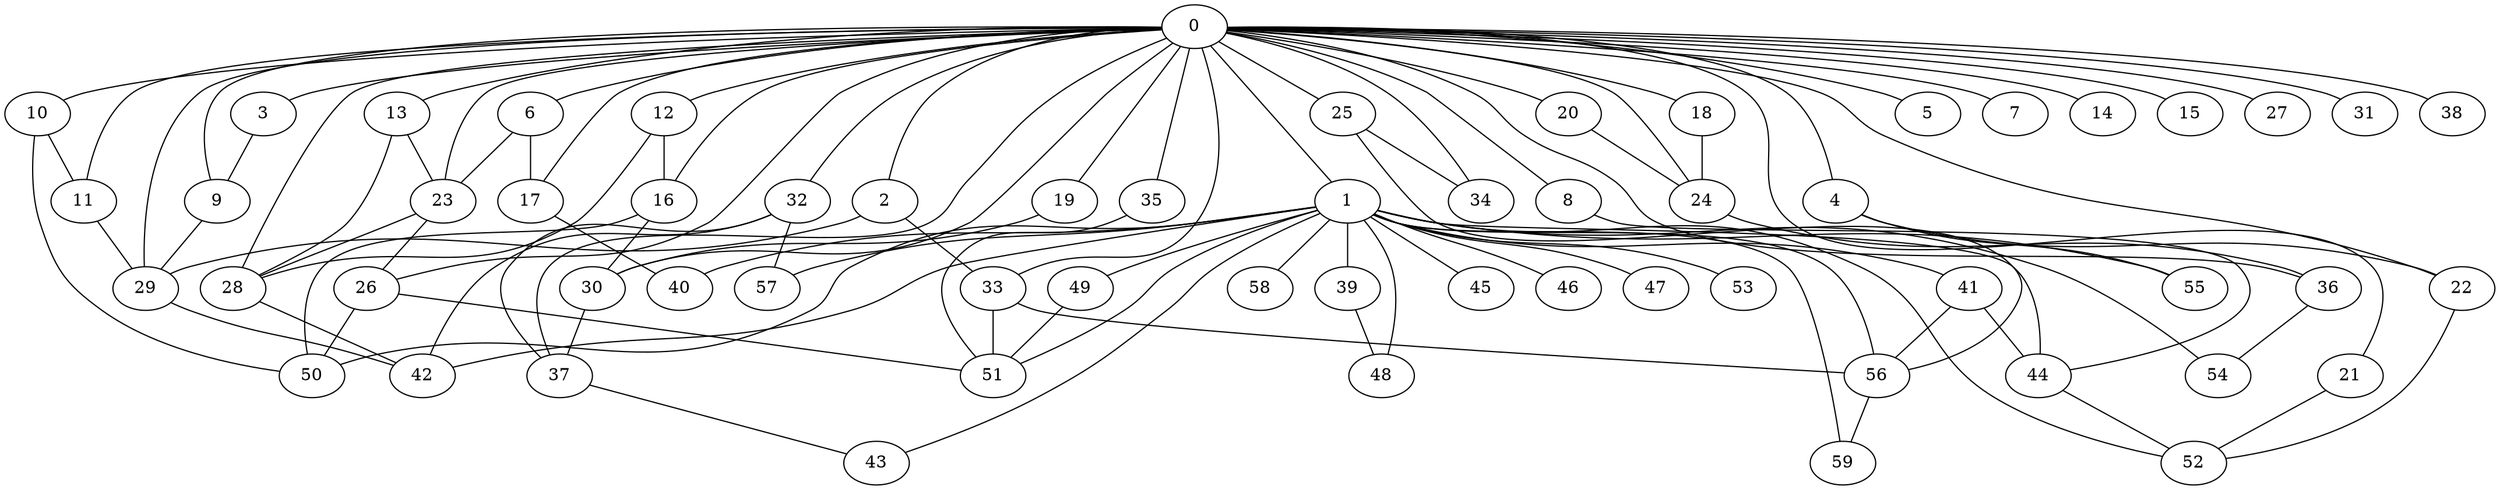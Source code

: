 
graph graphname {
    0 -- 1
0 -- 2
0 -- 3
0 -- 4
0 -- 5
0 -- 6
0 -- 7
0 -- 8
0 -- 9
0 -- 10
0 -- 11
0 -- 12
0 -- 13
0 -- 14
0 -- 15
0 -- 16
0 -- 17
0 -- 18
0 -- 19
0 -- 20
0 -- 21
0 -- 22
0 -- 23
0 -- 24
0 -- 25
0 -- 26
0 -- 27
0 -- 28
0 -- 29
0 -- 30
0 -- 31
0 -- 32
0 -- 33
0 -- 34
0 -- 35
0 -- 36
0 -- 37
0 -- 38
1 -- 39
1 -- 40
1 -- 41
1 -- 42
1 -- 43
1 -- 44
1 -- 45
1 -- 46
1 -- 47
1 -- 48
1 -- 49
1 -- 50
1 -- 51
1 -- 52
1 -- 53
1 -- 54
1 -- 55
1 -- 56
1 -- 57
1 -- 58
1 -- 59
2 -- 29
2 -- 33
3 -- 9
4 -- 55
4 -- 22
6 -- 17
6 -- 23
8 -- 44
9 -- 29
10 -- 11
10 -- 50
11 -- 29
12 -- 16
12 -- 28
13 -- 28
13 -- 23
16 -- 50
16 -- 30
17 -- 40
18 -- 24
19 -- 30
20 -- 24
21 -- 52
22 -- 52
23 -- 26
23 -- 28
24 -- 36
25 -- 56
25 -- 34
26 -- 50
26 -- 51
28 -- 42
29 -- 42
30 -- 37
32 -- 57
32 -- 37
32 -- 42
33 -- 56
33 -- 51
35 -- 51
36 -- 54
37 -- 43
39 -- 48
41 -- 56
41 -- 44
44 -- 52
49 -- 51
56 -- 59

}
